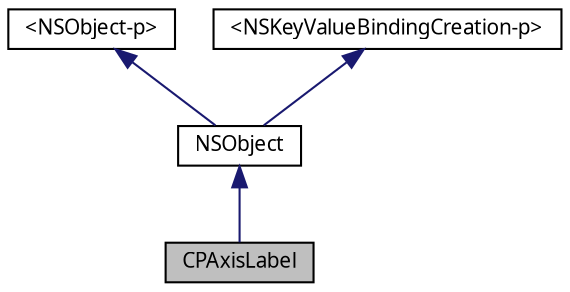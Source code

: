 digraph G
{
  bgcolor="transparent";
  edge [fontname="Lucinda Grande",fontsize="10",labelfontname="Lucinda Grande",labelfontsize="10"];
  node [fontname="Lucinda Grande",fontsize="10",shape=record];
  Node1 [label="CPAxisLabel",height=0.2,width=0.4,color="black", fillcolor="grey75", style="filled" fontcolor="black"];
  Node2 -> Node1 [dir=back,color="midnightblue",fontsize="10",style="solid",fontname="Lucinda Grande"];
  Node2 [label="NSObject",height=0.2,width=0.4,color="black",URL="doxygen-cocoa-tags.xml$http://developer.apple.com/documentation/Cocoa/Reference/Foundation/Classes/NSObject_Class/Reference/Reference.html"];
  Node3 -> Node2 [dir=back,color="midnightblue",fontsize="10",style="solid",fontname="Lucinda Grande"];
  Node3 [label="\<NSObject-p\>",height=0.2,width=0.4,color="black",URL="doxygen-cocoa-tags.xml$http://developer.apple.com/documentation/Cocoa/Reference/Foundation/Protocols/NSObject_Protocol/Reference/NSObject.html"];
  Node4 -> Node2 [dir=back,color="midnightblue",fontsize="10",style="solid",fontname="Lucinda Grande"];
  Node4 [label="\<NSKeyValueBindingCreation-p\>",height=0.2,width=0.4,color="black",URL="doxygen-cocoa-tags.xml$http://developer.apple.com/documentation/Cocoa/Reference/ApplicationKit/Protocols/NSKeyValueBindingCreation_Protocol/Reference/Reference.html"];
}
